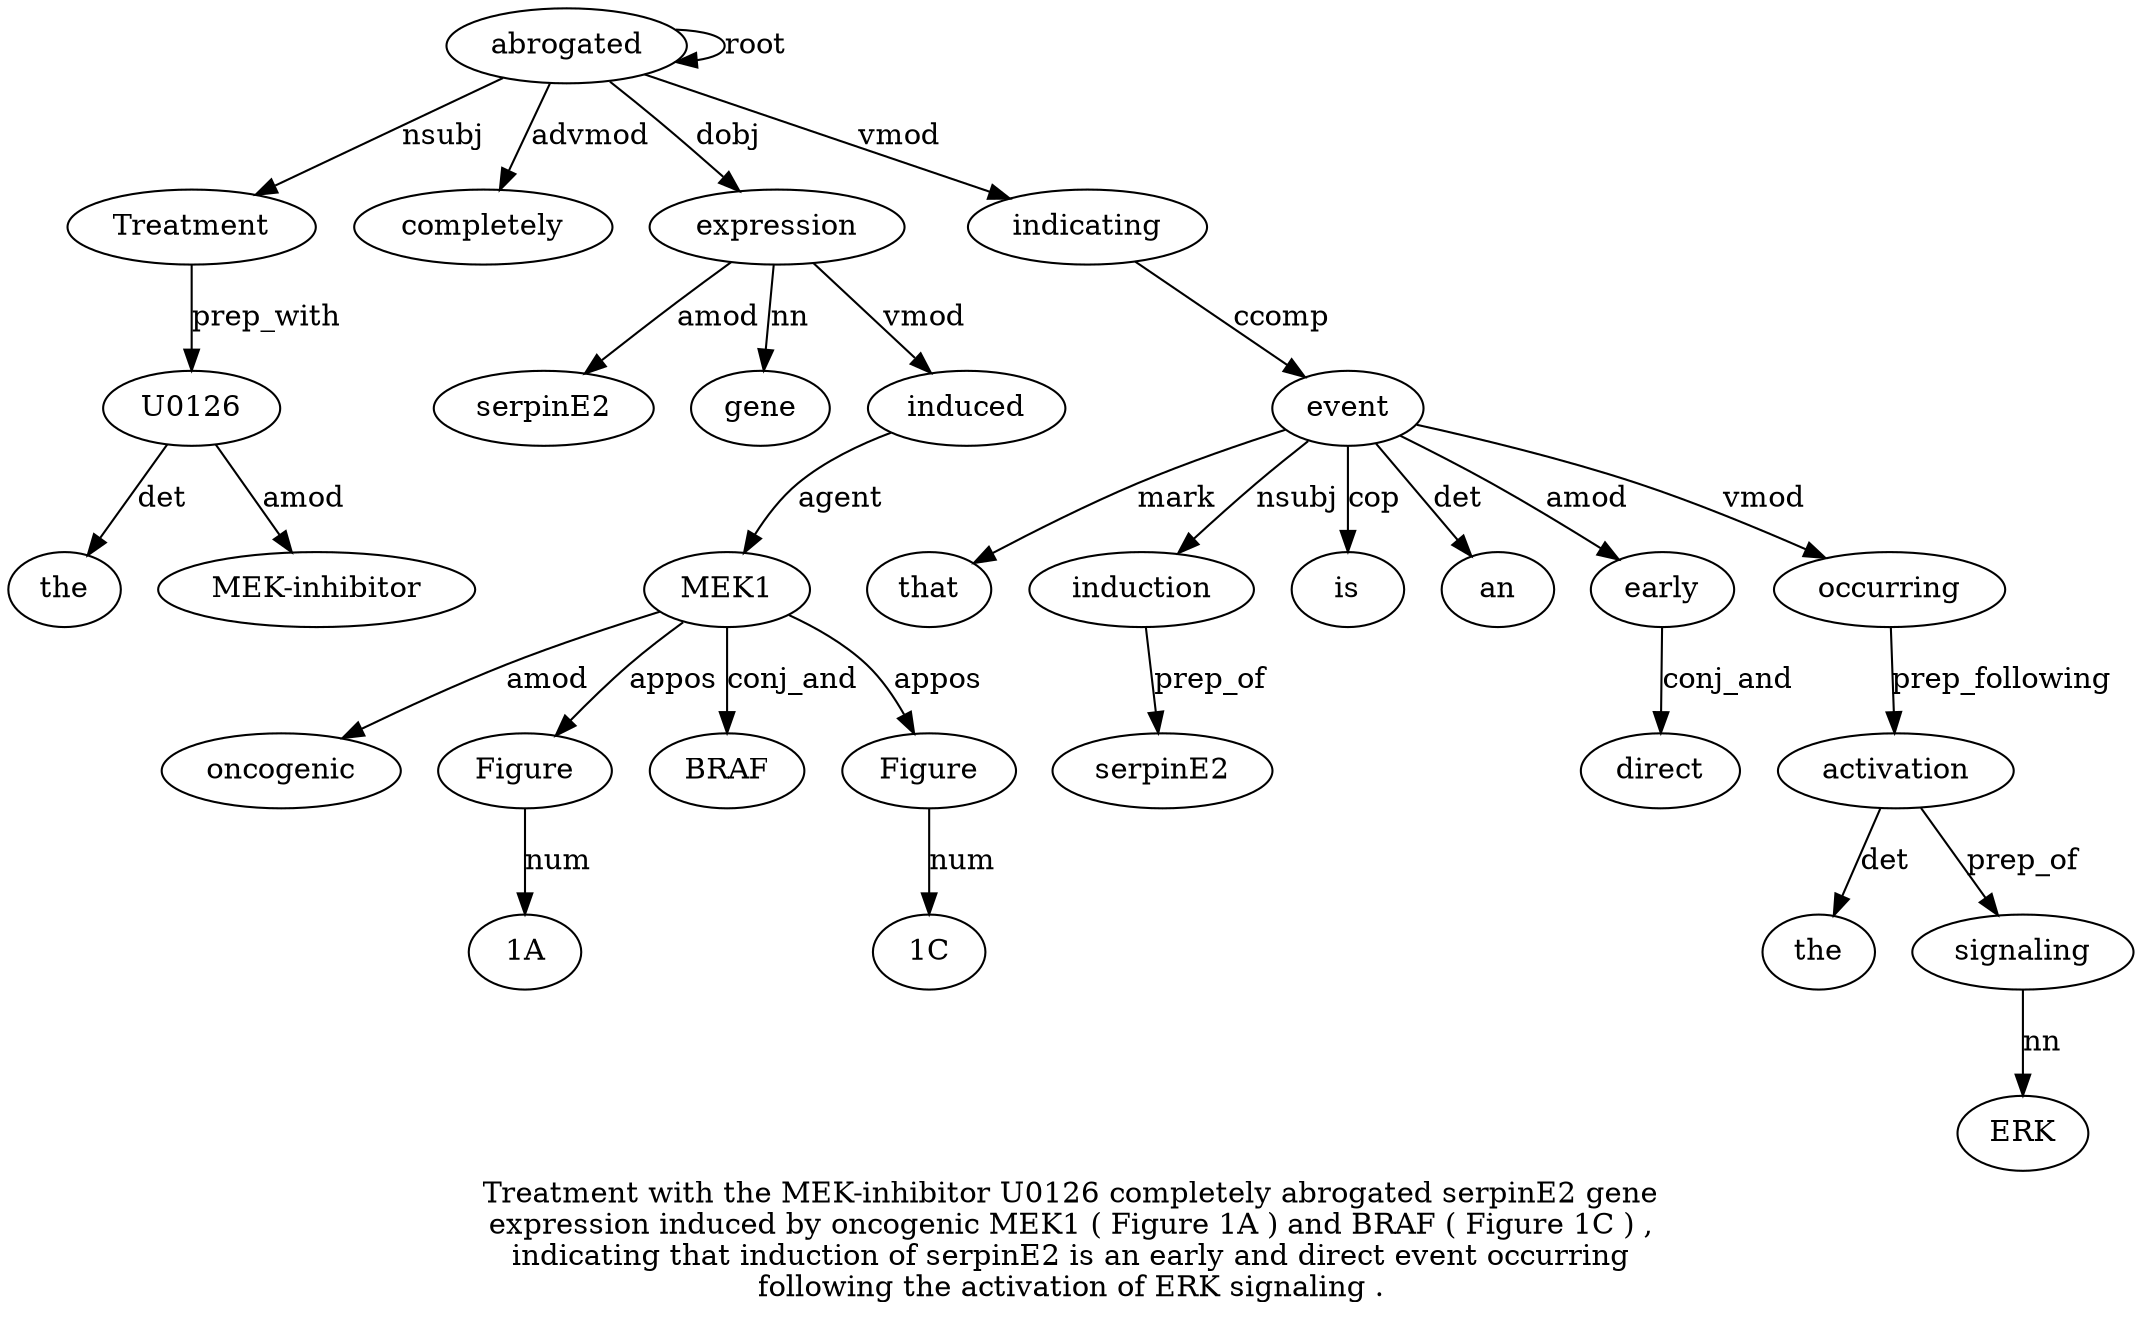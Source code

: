 digraph "Treatment with the MEK-inhibitor U0126 completely abrogated serpinE2 gene expression induced by oncogenic MEK1 ( Figure 1A ) and BRAF ( Figure 1C ) ,  indicating that induction of serpinE2 is an early and direct event occurring following the activation of ERK signaling ." {
label="Treatment with the MEK-inhibitor U0126 completely abrogated serpinE2 gene
expression induced by oncogenic MEK1 ( Figure 1A ) and BRAF ( Figure 1C ) ,
indicating that induction of serpinE2 is an early and direct event occurring
following the activation of ERK signaling .";
abrogated7 [style=filled, fillcolor=white, label=abrogated];
Treatment1 [style=filled, fillcolor=white, label=Treatment];
abrogated7 -> Treatment1  [label=nsubj];
U01265 [style=filled, fillcolor=white, label=U0126];
the3 [style=filled, fillcolor=white, label=the];
U01265 -> the3  [label=det];
"MEK-inhibitor4" [style=filled, fillcolor=white, label="MEK-inhibitor"];
U01265 -> "MEK-inhibitor4"  [label=amod];
Treatment1 -> U01265  [label=prep_with];
completely6 [style=filled, fillcolor=white, label=completely];
abrogated7 -> completely6  [label=advmod];
abrogated7 -> abrogated7  [label=root];
expression10 [style=filled, fillcolor=white, label=expression];
serpinE28 [style=filled, fillcolor=white, label=serpinE2];
expression10 -> serpinE28  [label=amod];
gene9 [style=filled, fillcolor=white, label=gene];
expression10 -> gene9  [label=nn];
abrogated7 -> expression10  [label=dobj];
induced11 [style=filled, fillcolor=white, label=induced];
expression10 -> induced11  [label=vmod];
MEK114 [style=filled, fillcolor=white, label=MEK1];
oncogenic13 [style=filled, fillcolor=white, label=oncogenic];
MEK114 -> oncogenic13  [label=amod];
induced11 -> MEK114  [label=agent];
Figure16 [style=filled, fillcolor=white, label=Figure];
MEK114 -> Figure16  [label=appos];
"1A17" [style=filled, fillcolor=white, label="1A"];
Figure16 -> "1A17"  [label=num];
BRAF20 [style=filled, fillcolor=white, label=BRAF];
MEK114 -> BRAF20  [label=conj_and];
Figure22 [style=filled, fillcolor=white, label=Figure];
MEK114 -> Figure22  [label=appos];
"1C23" [style=filled, fillcolor=white, label="1C"];
Figure22 -> "1C23"  [label=num];
indicating26 [style=filled, fillcolor=white, label=indicating];
abrogated7 -> indicating26  [label=vmod];
event36 [style=filled, fillcolor=white, label=event];
that27 [style=filled, fillcolor=white, label=that];
event36 -> that27  [label=mark];
induction28 [style=filled, fillcolor=white, label=induction];
event36 -> induction28  [label=nsubj];
serpinE230 [style=filled, fillcolor=white, label=serpinE2];
induction28 -> serpinE230  [label=prep_of];
is31 [style=filled, fillcolor=white, label=is];
event36 -> is31  [label=cop];
an32 [style=filled, fillcolor=white, label=an];
event36 -> an32  [label=det];
early33 [style=filled, fillcolor=white, label=early];
event36 -> early33  [label=amod];
direct35 [style=filled, fillcolor=white, label=direct];
early33 -> direct35  [label=conj_and];
indicating26 -> event36  [label=ccomp];
occurring37 [style=filled, fillcolor=white, label=occurring];
event36 -> occurring37  [label=vmod];
activation40 [style=filled, fillcolor=white, label=activation];
the39 [style=filled, fillcolor=white, label=the];
activation40 -> the39  [label=det];
occurring37 -> activation40  [label=prep_following];
signaling43 [style=filled, fillcolor=white, label=signaling];
ERK42 [style=filled, fillcolor=white, label=ERK];
signaling43 -> ERK42  [label=nn];
activation40 -> signaling43  [label=prep_of];
}
